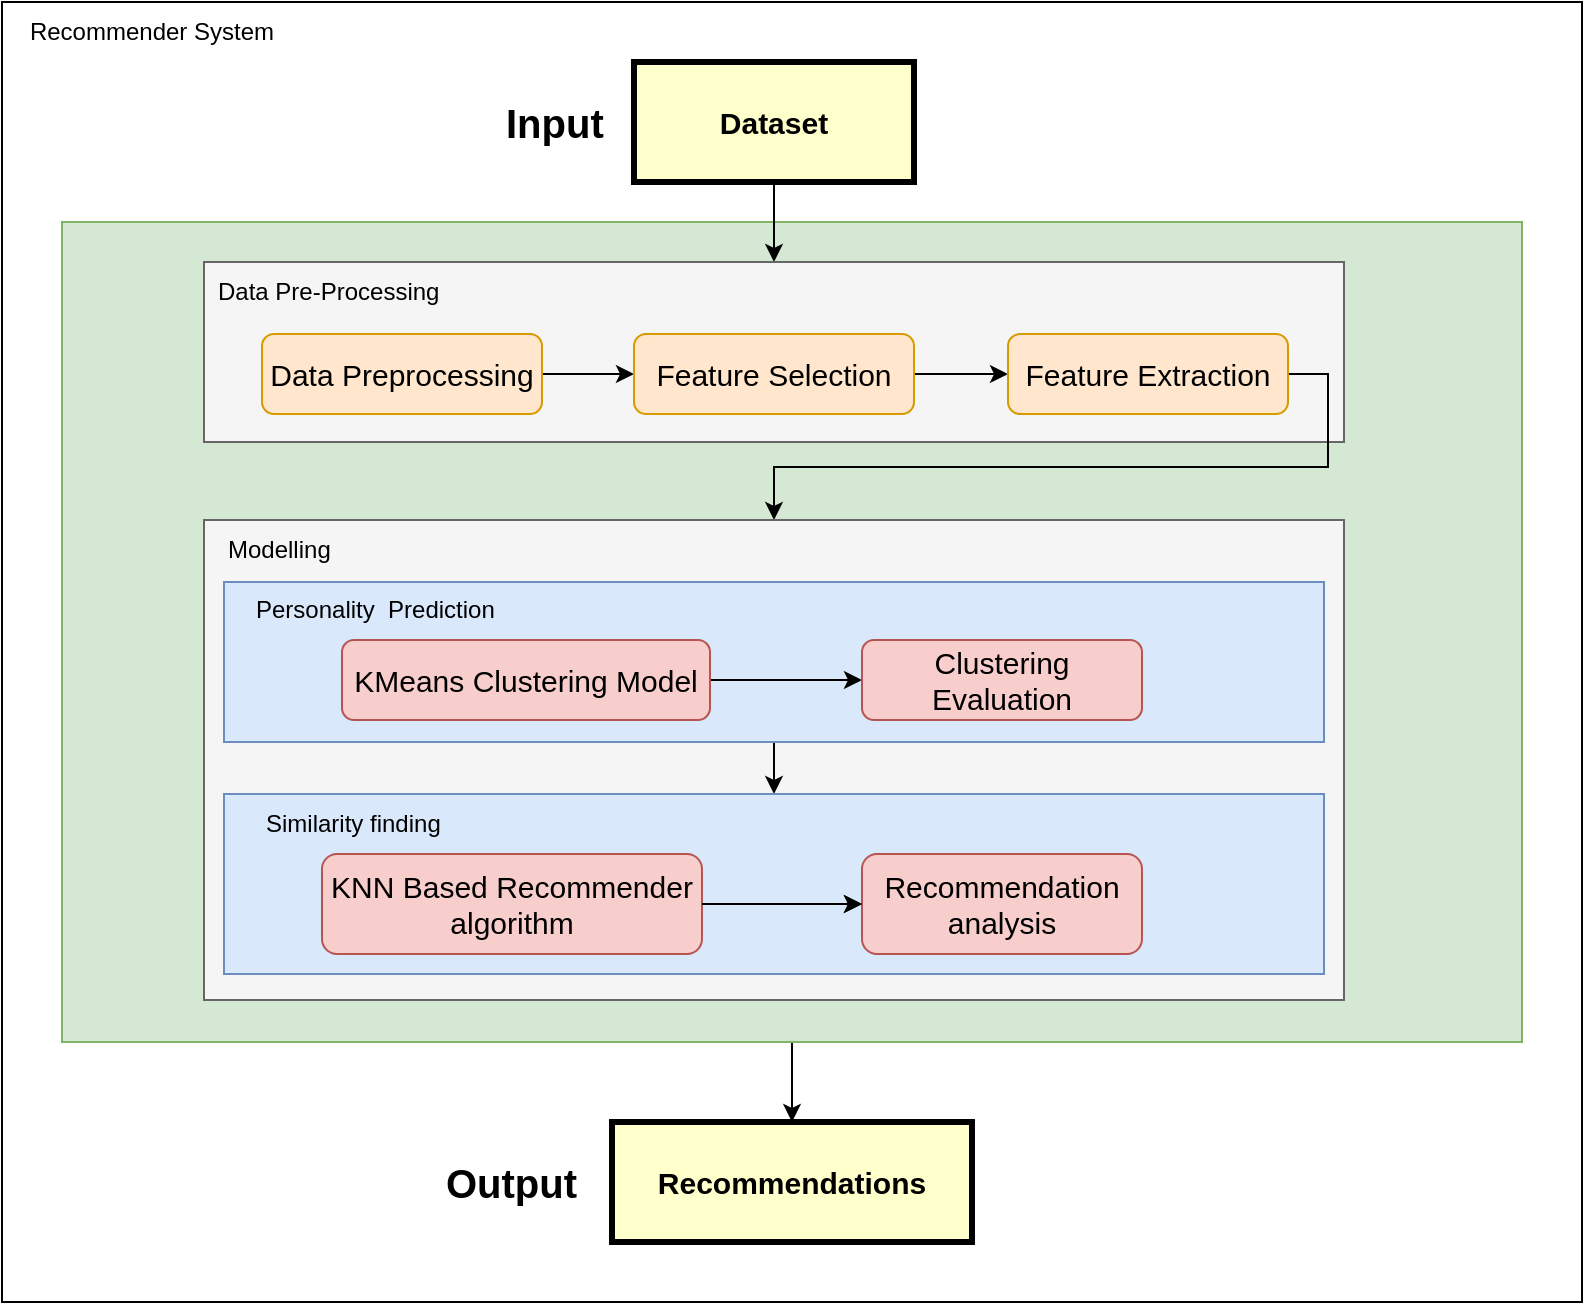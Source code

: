 <mxfile version="20.4.0" type="github">
  <diagram name="Page-1" id="c7558073-3199-34d8-9f00-42111426c3f3">
    <mxGraphModel dx="947" dy="802" grid="1" gridSize="10" guides="1" tooltips="1" connect="1" arrows="1" fold="1" page="1" pageScale="1" pageWidth="826" pageHeight="1169" background="none" math="0" shadow="0">
      <root>
        <mxCell id="0" />
        <mxCell id="1" parent="0" />
        <mxCell id="OYGkamUOxupaW8yLrN2Z-97" value="" style="rounded=0;whiteSpace=wrap;html=1;" vertex="1" parent="1">
          <mxGeometry x="20" y="90" width="790" height="650" as="geometry" />
        </mxCell>
        <mxCell id="OYGkamUOxupaW8yLrN2Z-139" style="edgeStyle=orthogonalEdgeStyle;rounded=0;orthogonalLoop=1;jettySize=auto;html=1;exitX=0.5;exitY=1;exitDx=0;exitDy=0;entryX=0.5;entryY=0;entryDx=0;entryDy=0;fontSize=15;" edge="1" parent="1" source="OYGkamUOxupaW8yLrN2Z-123" target="OYGkamUOxupaW8yLrN2Z-128">
          <mxGeometry relative="1" as="geometry" />
        </mxCell>
        <mxCell id="OYGkamUOxupaW8yLrN2Z-123" value="" style="rounded=0;whiteSpace=wrap;html=1;fontSize=15;fillColor=#d5e8d4;strokeColor=#82b366;" vertex="1" parent="1">
          <mxGeometry x="50" y="200" width="730" height="410" as="geometry" />
        </mxCell>
        <mxCell id="OYGkamUOxupaW8yLrN2Z-116" style="edgeStyle=orthogonalEdgeStyle;rounded=0;orthogonalLoop=1;jettySize=auto;html=1;entryX=0.5;entryY=0;entryDx=0;entryDy=0;fontSize=15;" edge="1" parent="1" source="4" target="OYGkamUOxupaW8yLrN2Z-100">
          <mxGeometry relative="1" as="geometry" />
        </mxCell>
        <mxCell id="4" value="Dataset" style="whiteSpace=wrap;align=center;verticalAlign=middle;fontStyle=1;strokeWidth=3;fillColor=#FFFFCC;fontSize=15;" parent="1" vertex="1">
          <mxGeometry x="336" y="120" width="140" height="60" as="geometry" />
        </mxCell>
        <mxCell id="OYGkamUOxupaW8yLrN2Z-98" value="&lt;div align=&quot;left&quot;&gt;&lt;b&gt;&lt;font style=&quot;font-size: 20px;&quot;&gt;Input&lt;/font&gt;&lt;/b&gt;&lt;/div&gt;" style="text;html=1;strokeColor=none;fillColor=none;align=left;verticalAlign=middle;whiteSpace=wrap;rounded=0;" vertex="1" parent="1">
          <mxGeometry x="270" y="135" width="60" height="30" as="geometry" />
        </mxCell>
        <mxCell id="OYGkamUOxupaW8yLrN2Z-100" value="" style="rounded=0;whiteSpace=wrap;html=1;fontSize=15;fillColor=#f5f5f5;strokeColor=#666666;fontColor=#333333;" vertex="1" parent="1">
          <mxGeometry x="121" y="220" width="570" height="90" as="geometry" />
        </mxCell>
        <mxCell id="OYGkamUOxupaW8yLrN2Z-101" value="&lt;div&gt;Recommender System&lt;/div&gt;" style="text;html=1;strokeColor=none;fillColor=none;align=center;verticalAlign=middle;whiteSpace=wrap;rounded=0;" vertex="1" parent="1">
          <mxGeometry x="20" y="90" width="150" height="30" as="geometry" />
        </mxCell>
        <mxCell id="OYGkamUOxupaW8yLrN2Z-113" style="edgeStyle=orthogonalEdgeStyle;rounded=0;orthogonalLoop=1;jettySize=auto;html=1;entryX=0;entryY=0.5;entryDx=0;entryDy=0;fontSize=15;" edge="1" parent="1" source="OYGkamUOxupaW8yLrN2Z-102" target="OYGkamUOxupaW8yLrN2Z-103">
          <mxGeometry relative="1" as="geometry" />
        </mxCell>
        <mxCell id="OYGkamUOxupaW8yLrN2Z-102" value="Data Preprocessing" style="rounded=1;whiteSpace=wrap;html=1;fontSize=15;fillColor=#ffe6cc;strokeColor=#d79b00;" vertex="1" parent="1">
          <mxGeometry x="150" y="256" width="140" height="40" as="geometry" />
        </mxCell>
        <mxCell id="OYGkamUOxupaW8yLrN2Z-114" style="edgeStyle=orthogonalEdgeStyle;rounded=0;orthogonalLoop=1;jettySize=auto;html=1;entryX=0;entryY=0.5;entryDx=0;entryDy=0;fontSize=15;" edge="1" parent="1" source="OYGkamUOxupaW8yLrN2Z-103" target="OYGkamUOxupaW8yLrN2Z-104">
          <mxGeometry relative="1" as="geometry" />
        </mxCell>
        <mxCell id="OYGkamUOxupaW8yLrN2Z-103" value="Feature Selection" style="rounded=1;whiteSpace=wrap;html=1;fontSize=15;fillColor=#ffe6cc;strokeColor=#d79b00;" vertex="1" parent="1">
          <mxGeometry x="336" y="256" width="140" height="40" as="geometry" />
        </mxCell>
        <mxCell id="OYGkamUOxupaW8yLrN2Z-115" style="edgeStyle=orthogonalEdgeStyle;rounded=0;orthogonalLoop=1;jettySize=auto;html=1;exitX=1;exitY=0.5;exitDx=0;exitDy=0;fontSize=15;" edge="1" parent="1" source="OYGkamUOxupaW8yLrN2Z-104" target="OYGkamUOxupaW8yLrN2Z-108">
          <mxGeometry relative="1" as="geometry" />
        </mxCell>
        <mxCell id="OYGkamUOxupaW8yLrN2Z-104" value="Feature Extraction" style="rounded=1;whiteSpace=wrap;html=1;fontSize=15;fillColor=#ffe6cc;strokeColor=#d79b00;" vertex="1" parent="1">
          <mxGeometry x="523" y="256" width="140" height="40" as="geometry" />
        </mxCell>
        <mxCell id="OYGkamUOxupaW8yLrN2Z-105" style="edgeStyle=orthogonalEdgeStyle;rounded=0;orthogonalLoop=1;jettySize=auto;html=1;exitX=0.5;exitY=1;exitDx=0;exitDy=0;fontSize=15;" edge="1" parent="1" source="OYGkamUOxupaW8yLrN2Z-100" target="OYGkamUOxupaW8yLrN2Z-100">
          <mxGeometry relative="1" as="geometry" />
        </mxCell>
        <mxCell id="OYGkamUOxupaW8yLrN2Z-107" value="&lt;div align=&quot;left&quot;&gt;Data Pre-Processing&lt;/div&gt;" style="text;html=1;strokeColor=none;fillColor=none;align=left;verticalAlign=middle;whiteSpace=wrap;rounded=0;" vertex="1" parent="1">
          <mxGeometry x="126" y="220" width="134" height="30" as="geometry" />
        </mxCell>
        <mxCell id="OYGkamUOxupaW8yLrN2Z-108" value="" style="rounded=0;whiteSpace=wrap;html=1;fontSize=15;fillColor=#f5f5f5;fontColor=#333333;strokeColor=#666666;" vertex="1" parent="1">
          <mxGeometry x="121" y="349" width="570" height="240" as="geometry" />
        </mxCell>
        <mxCell id="OYGkamUOxupaW8yLrN2Z-109" value="&lt;div align=&quot;left&quot;&gt;Modelling&lt;/div&gt;" style="text;html=1;strokeColor=none;fillColor=none;align=left;verticalAlign=middle;whiteSpace=wrap;rounded=0;" vertex="1" parent="1">
          <mxGeometry x="131" y="349" width="73" height="30" as="geometry" />
        </mxCell>
        <mxCell id="OYGkamUOxupaW8yLrN2Z-138" style="edgeStyle=orthogonalEdgeStyle;rounded=0;orthogonalLoop=1;jettySize=auto;html=1;entryX=0.5;entryY=0;entryDx=0;entryDy=0;fontSize=15;" edge="1" parent="1" source="OYGkamUOxupaW8yLrN2Z-111" target="OYGkamUOxupaW8yLrN2Z-135">
          <mxGeometry relative="1" as="geometry" />
        </mxCell>
        <mxCell id="OYGkamUOxupaW8yLrN2Z-111" value="" style="rounded=0;whiteSpace=wrap;html=1;fontSize=15;fillColor=#dae8fc;strokeColor=#6c8ebf;" vertex="1" parent="1">
          <mxGeometry x="131" y="380" width="550" height="80" as="geometry" />
        </mxCell>
        <mxCell id="OYGkamUOxupaW8yLrN2Z-120" style="edgeStyle=orthogonalEdgeStyle;rounded=0;orthogonalLoop=1;jettySize=auto;html=1;exitX=1;exitY=0.5;exitDx=0;exitDy=0;entryX=0;entryY=0.5;entryDx=0;entryDy=0;fontSize=15;" edge="1" parent="1" source="OYGkamUOxupaW8yLrN2Z-112" target="OYGkamUOxupaW8yLrN2Z-119">
          <mxGeometry relative="1" as="geometry" />
        </mxCell>
        <mxCell id="OYGkamUOxupaW8yLrN2Z-112" value="KMeans Clustering Model" style="rounded=1;whiteSpace=wrap;html=1;fontSize=15;fillColor=#f8cecc;strokeColor=#b85450;" vertex="1" parent="1">
          <mxGeometry x="190" y="409" width="184" height="40" as="geometry" />
        </mxCell>
        <mxCell id="OYGkamUOxupaW8yLrN2Z-117" value="Personality&amp;nbsp; Prediction" style="text;html=1;strokeColor=none;fillColor=none;align=left;verticalAlign=middle;whiteSpace=wrap;rounded=0;" vertex="1" parent="1">
          <mxGeometry x="144.5" y="379" width="135.5" height="30" as="geometry" />
        </mxCell>
        <mxCell id="OYGkamUOxupaW8yLrN2Z-119" value="Clustering Evaluation" style="rounded=1;whiteSpace=wrap;html=1;fontSize=15;fillColor=#f8cecc;strokeColor=#b85450;" vertex="1" parent="1">
          <mxGeometry x="450" y="409" width="140" height="40" as="geometry" />
        </mxCell>
        <mxCell id="OYGkamUOxupaW8yLrN2Z-128" value="Recommendations" style="whiteSpace=wrap;align=center;verticalAlign=middle;fontStyle=1;strokeWidth=3;fillColor=#FFFFCC;fontSize=15;" vertex="1" parent="1">
          <mxGeometry x="325" y="650" width="180" height="60" as="geometry" />
        </mxCell>
        <mxCell id="OYGkamUOxupaW8yLrN2Z-137" value="" style="group;fillColor=#dae8fc;strokeColor=#6c8ebf;" vertex="1" connectable="0" parent="1">
          <mxGeometry x="131" y="486" width="550" height="90" as="geometry" />
        </mxCell>
        <mxCell id="OYGkamUOxupaW8yLrN2Z-135" value="" style="rounded=0;whiteSpace=wrap;html=1;fontSize=15;fillColor=#dae8fc;strokeColor=#6c8ebf;" vertex="1" parent="OYGkamUOxupaW8yLrN2Z-137">
          <mxGeometry width="550" height="90" as="geometry" />
        </mxCell>
        <mxCell id="OYGkamUOxupaW8yLrN2Z-131" value="Similarity finding" style="text;html=1;strokeColor=none;fillColor=none;align=left;verticalAlign=middle;whiteSpace=wrap;rounded=0;" vertex="1" parent="OYGkamUOxupaW8yLrN2Z-137">
          <mxGeometry x="19" width="109" height="30" as="geometry" />
        </mxCell>
        <mxCell id="OYGkamUOxupaW8yLrN2Z-133" value="KNN Based Recommender algorithm" style="rounded=1;whiteSpace=wrap;html=1;fontSize=15;fillColor=#f8cecc;strokeColor=#b85450;" vertex="1" parent="OYGkamUOxupaW8yLrN2Z-137">
          <mxGeometry x="49" y="30" width="190" height="50" as="geometry" />
        </mxCell>
        <mxCell id="OYGkamUOxupaW8yLrN2Z-134" value="Recommendation analysis " style="rounded=1;whiteSpace=wrap;html=1;fontSize=15;fillColor=#f8cecc;strokeColor=#b85450;" vertex="1" parent="OYGkamUOxupaW8yLrN2Z-137">
          <mxGeometry x="319" y="30" width="140" height="50" as="geometry" />
        </mxCell>
        <mxCell id="OYGkamUOxupaW8yLrN2Z-132" style="edgeStyle=orthogonalEdgeStyle;rounded=0;orthogonalLoop=1;jettySize=auto;html=1;exitX=1;exitY=0.5;exitDx=0;exitDy=0;entryX=0;entryY=0.5;entryDx=0;entryDy=0;fontSize=15;" edge="1" parent="OYGkamUOxupaW8yLrN2Z-137" source="OYGkamUOxupaW8yLrN2Z-133" target="OYGkamUOxupaW8yLrN2Z-134">
          <mxGeometry relative="1" as="geometry" />
        </mxCell>
        <mxCell id="OYGkamUOxupaW8yLrN2Z-136" style="edgeStyle=orthogonalEdgeStyle;rounded=0;orthogonalLoop=1;jettySize=auto;html=1;exitX=1;exitY=0.5;exitDx=0;exitDy=0;entryX=0;entryY=0.5;entryDx=0;entryDy=0;fontSize=15;" edge="1" parent="OYGkamUOxupaW8yLrN2Z-137" source="OYGkamUOxupaW8yLrN2Z-133" target="OYGkamUOxupaW8yLrN2Z-134">
          <mxGeometry relative="1" as="geometry" />
        </mxCell>
        <mxCell id="OYGkamUOxupaW8yLrN2Z-140" value="&lt;font style=&quot;font-size: 20px;&quot;&gt;&lt;b&gt;Output&lt;/b&gt;&lt;/font&gt;" style="text;html=1;strokeColor=none;fillColor=none;align=left;verticalAlign=middle;whiteSpace=wrap;rounded=0;" vertex="1" parent="1">
          <mxGeometry x="240" y="665" width="60" height="30" as="geometry" />
        </mxCell>
      </root>
    </mxGraphModel>
  </diagram>
</mxfile>
